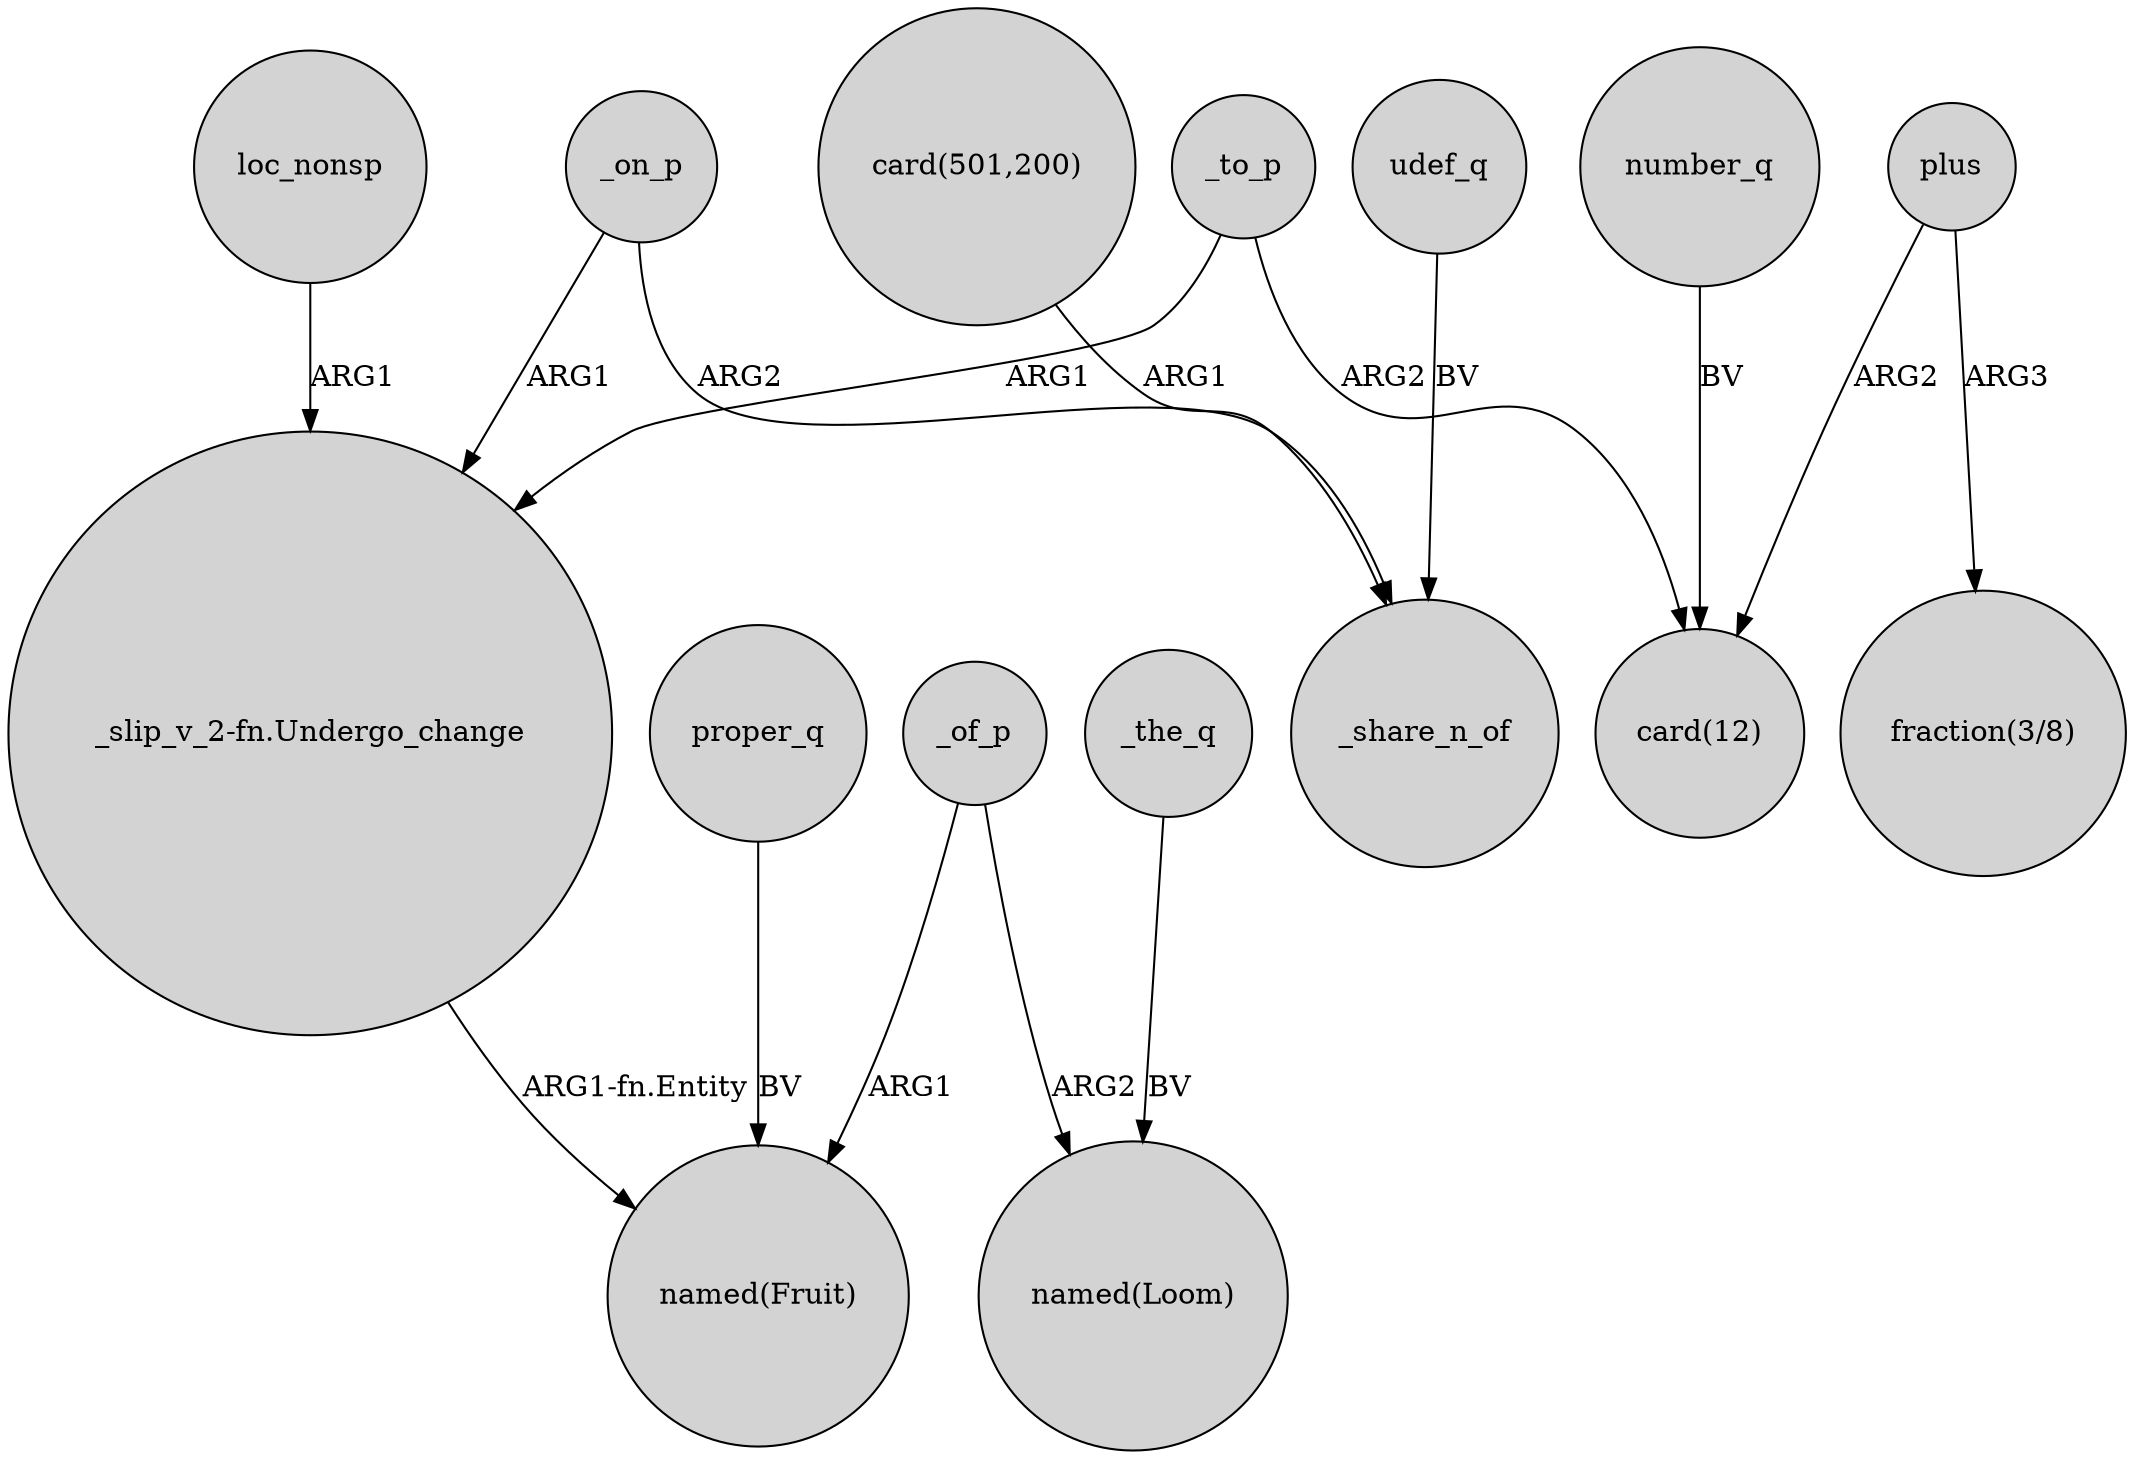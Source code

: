 digraph {
	node [shape=circle style=filled]
	_to_p -> "_slip_v_2-fn.Undergo_change" [label=ARG1]
	_on_p -> _share_n_of [label=ARG2]
	"card(501,200)" -> _share_n_of [label=ARG1]
	loc_nonsp -> "_slip_v_2-fn.Undergo_change" [label=ARG1]
	udef_q -> _share_n_of [label=BV]
	number_q -> "card(12)" [label=BV]
	plus -> "fraction(3/8)" [label=ARG3]
	_to_p -> "card(12)" [label=ARG2]
	_on_p -> "_slip_v_2-fn.Undergo_change" [label=ARG1]
	proper_q -> "named(Fruit)" [label=BV]
	_the_q -> "named(Loom)" [label=BV]
	_of_p -> "named(Loom)" [label=ARG2]
	_of_p -> "named(Fruit)" [label=ARG1]
	plus -> "card(12)" [label=ARG2]
	"_slip_v_2-fn.Undergo_change" -> "named(Fruit)" [label="ARG1-fn.Entity"]
}

